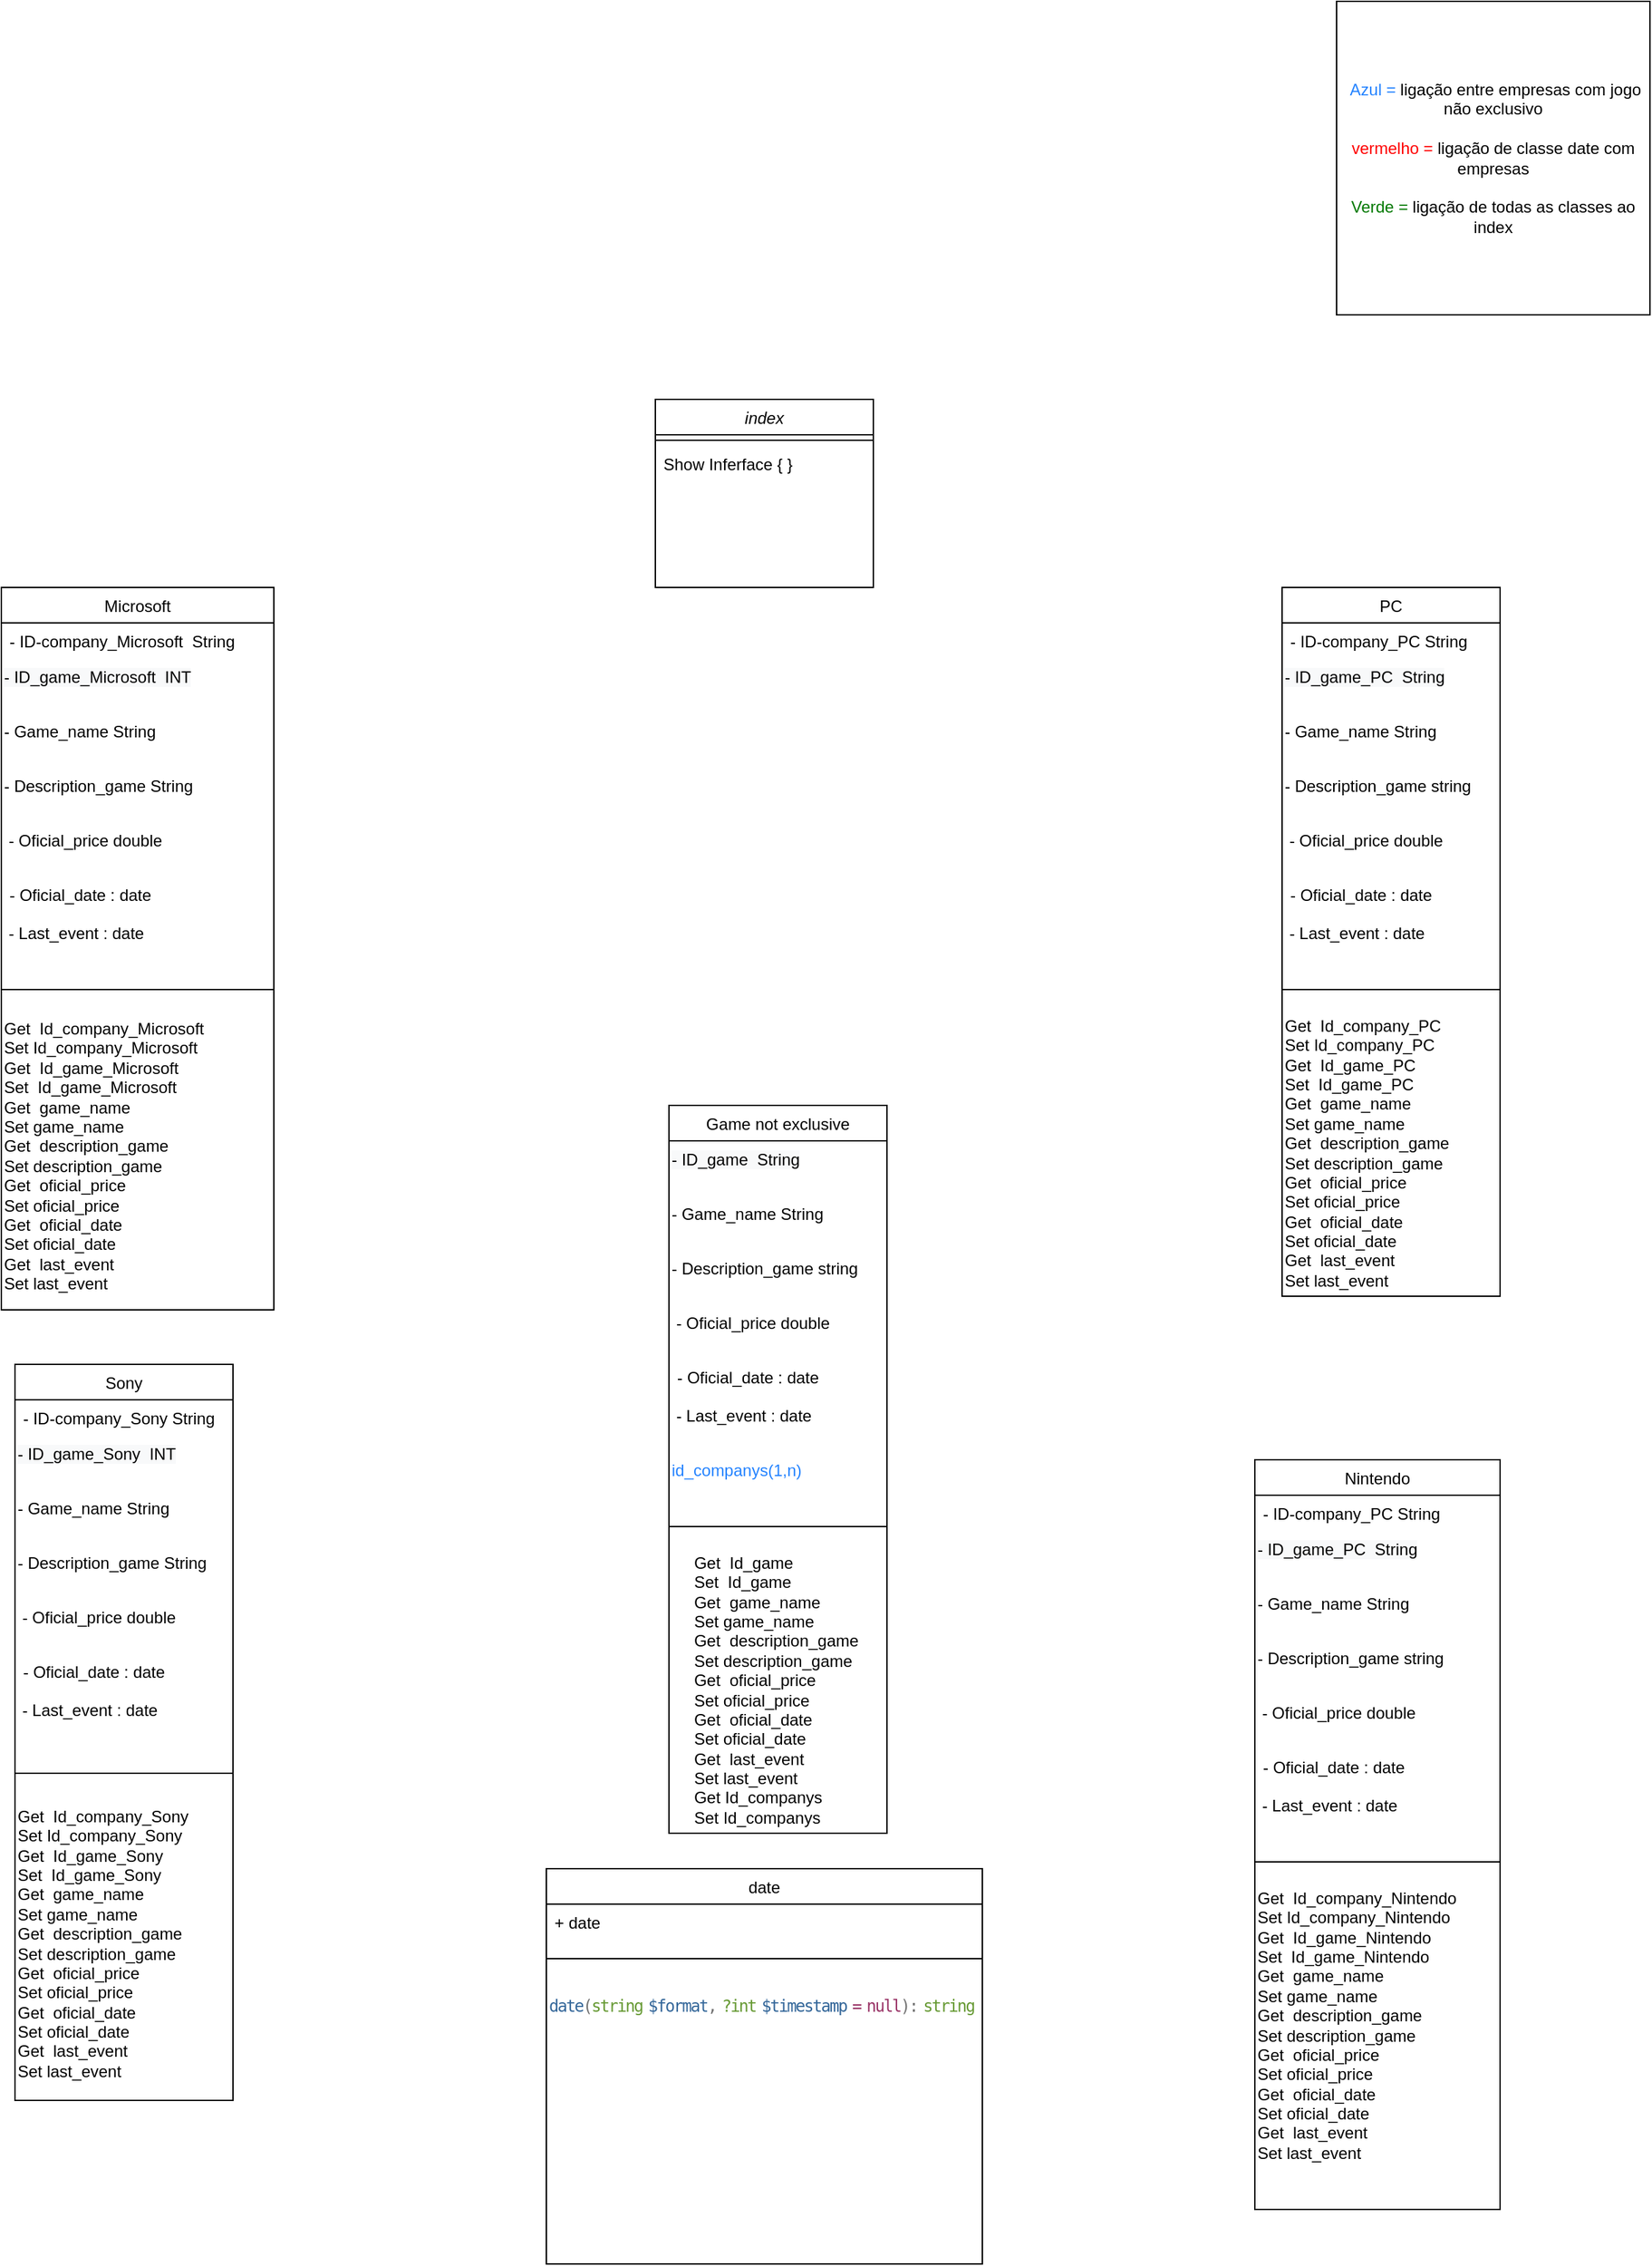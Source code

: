 <mxfile version="20.2.7" type="device"><diagram id="C5RBs43oDa-KdzZeNtuy" name="Page-1"><mxGraphModel dx="1673" dy="2103" grid="1" gridSize="10" guides="1" tooltips="1" connect="1" arrows="1" fold="1" page="1" pageScale="1" pageWidth="827" pageHeight="1169" math="0" shadow="0"><root><mxCell id="WIyWlLk6GJQsqaUBKTNV-0"/><mxCell id="WIyWlLk6GJQsqaUBKTNV-1" parent="WIyWlLk6GJQsqaUBKTNV-0"/><mxCell id="zkfFHV4jXpPFQw0GAbJ--0" value="index" style="swimlane;fontStyle=2;align=center;verticalAlign=top;childLayout=stackLayout;horizontal=1;startSize=26;horizontalStack=0;resizeParent=1;resizeLast=0;collapsible=1;marginBottom=0;rounded=0;shadow=0;strokeWidth=1;" parent="WIyWlLk6GJQsqaUBKTNV-1" vertex="1"><mxGeometry x="860" y="-858" width="160" height="138" as="geometry"><mxRectangle x="230" y="140" width="160" height="26" as="alternateBounds"/></mxGeometry></mxCell><mxCell id="zkfFHV4jXpPFQw0GAbJ--4" value="" style="line;html=1;strokeWidth=1;align=left;verticalAlign=middle;spacingTop=-1;spacingLeft=3;spacingRight=3;rotatable=0;labelPosition=right;points=[];portConstraint=eastwest;" parent="zkfFHV4jXpPFQw0GAbJ--0" vertex="1"><mxGeometry y="26" width="160" height="8" as="geometry"/></mxCell><mxCell id="zkfFHV4jXpPFQw0GAbJ--5" value="Show Inferface { }" style="text;align=left;verticalAlign=top;spacingLeft=4;spacingRight=4;overflow=hidden;rotatable=0;points=[[0,0.5],[1,0.5]];portConstraint=eastwest;" parent="zkfFHV4jXpPFQw0GAbJ--0" vertex="1"><mxGeometry y="34" width="160" height="26" as="geometry"/></mxCell><mxCell id="zkfFHV4jXpPFQw0GAbJ--6" value="Microsoft&#10;" style="swimlane;fontStyle=0;align=center;verticalAlign=top;childLayout=stackLayout;horizontal=1;startSize=26;horizontalStack=0;resizeParent=1;resizeLast=0;collapsible=1;marginBottom=0;rounded=0;shadow=0;strokeWidth=1;" parent="WIyWlLk6GJQsqaUBKTNV-1" vertex="1"><mxGeometry x="380" y="-720" width="200" height="530" as="geometry"><mxRectangle x="40" y="360" width="160" height="26" as="alternateBounds"/></mxGeometry></mxCell><mxCell id="zkfFHV4jXpPFQw0GAbJ--7" value="- ID-company_Microsoft  String" style="text;align=left;verticalAlign=top;spacingLeft=4;spacingRight=4;overflow=hidden;rotatable=0;points=[[0,0.5],[1,0.5]];portConstraint=eastwest;fontColor=#000000;" parent="zkfFHV4jXpPFQw0GAbJ--6" vertex="1"><mxGeometry y="26" width="200" height="26" as="geometry"/></mxCell><mxCell id="mYd6lBIoJjma-zOiciX0-0" value="&lt;span style=&quot;color: rgb(0, 0, 0); font-family: Helvetica; font-size: 12px; font-style: normal; font-variant-ligatures: normal; font-variant-caps: normal; font-weight: 400; letter-spacing: normal; orphans: 2; text-align: left; text-indent: 0px; text-transform: none; widows: 2; word-spacing: 0px; -webkit-text-stroke-width: 0px; background-color: rgb(248, 249, 250); text-decoration-thickness: initial; text-decoration-style: initial; text-decoration-color: initial; float: none; display: inline !important;&quot;&gt;- ID_game_Microsoft&amp;nbsp; INT&lt;/span&gt;" style="text;whiteSpace=wrap;html=1;fontColor=#000000;" parent="zkfFHV4jXpPFQw0GAbJ--6" vertex="1"><mxGeometry y="52" width="200" height="40" as="geometry"/></mxCell><mxCell id="mYd6lBIoJjma-zOiciX0-1" value="- Game_name String" style="text;whiteSpace=wrap;html=1;fontColor=#000000;" parent="zkfFHV4jXpPFQw0GAbJ--6" vertex="1"><mxGeometry y="92" width="200" height="40" as="geometry"/></mxCell><mxCell id="mYd6lBIoJjma-zOiciX0-2" value="- Description_game String" style="text;whiteSpace=wrap;html=1;fontColor=#000000;" parent="zkfFHV4jXpPFQw0GAbJ--6" vertex="1"><mxGeometry y="132" width="200" height="40" as="geometry"/></mxCell><mxCell id="mYd6lBIoJjma-zOiciX0-3" value="&amp;nbsp;- Oficial_price double" style="text;whiteSpace=wrap;html=1;fontColor=#000000;" parent="zkfFHV4jXpPFQw0GAbJ--6" vertex="1"><mxGeometry y="172" width="200" height="40" as="geometry"/></mxCell><mxCell id="qZKDS2YTZpVm7oDBLpfX-6" value="- Oficial_date : date" style="text;align=left;verticalAlign=top;spacingLeft=4;spacingRight=4;overflow=hidden;rotatable=0;points=[[0,0.5],[1,0.5]];portConstraint=eastwest;rounded=0;shadow=0;html=0;" vertex="1" parent="zkfFHV4jXpPFQw0GAbJ--6"><mxGeometry y="212" width="200" height="28" as="geometry"/></mxCell><mxCell id="qZKDS2YTZpVm7oDBLpfX-7" value="&amp;nbsp;- Last_event : date" style="text;whiteSpace=wrap;html=1;fontColor=#000000;" vertex="1" parent="zkfFHV4jXpPFQw0GAbJ--6"><mxGeometry y="240" width="200" height="40" as="geometry"/></mxCell><mxCell id="zkfFHV4jXpPFQw0GAbJ--9" value="&lt;br&gt;&lt;br&gt;" style="line;html=1;strokeWidth=1;align=left;verticalAlign=middle;spacingTop=-1;spacingLeft=3;spacingRight=3;rotatable=0;labelPosition=right;points=[];portConstraint=eastwest;" parent="zkfFHV4jXpPFQw0GAbJ--6" vertex="1"><mxGeometry y="280" width="200" height="30" as="geometry"/></mxCell><mxCell id="qZKDS2YTZpVm7oDBLpfX-44" value="Get&amp;nbsp; Id_company_Microsoft&amp;nbsp;&lt;br&gt;Set Id_company_Microsoft&lt;br&gt;Get&amp;nbsp; Id_game_Microsoft&amp;nbsp;&lt;br&gt;Set&amp;nbsp; Id_game_Microsoft&lt;br&gt;Get&amp;nbsp; game_name&amp;nbsp;&lt;br&gt;Set game_name&lt;br&gt;Get&amp;nbsp; description_game&amp;nbsp;&lt;br&gt;Set description_game&lt;br&gt;Get&amp;nbsp; oficial_price&lt;br&gt;Set oficial_price&lt;br&gt;Get&amp;nbsp; oficial_date&lt;br&gt;Set oficial_date&lt;br&gt;Get&amp;nbsp; last_event&amp;nbsp;&lt;br&gt;Set last_event&amp;nbsp;&amp;nbsp;" style="text;whiteSpace=wrap;html=1;fontColor=#000000;" vertex="1" parent="zkfFHV4jXpPFQw0GAbJ--6"><mxGeometry y="310" width="200" height="220" as="geometry"/></mxCell><mxCell id="mYd6lBIoJjma-zOiciX0-5" value="Sony" style="swimlane;fontStyle=0;align=center;verticalAlign=top;childLayout=stackLayout;horizontal=1;startSize=26;horizontalStack=0;resizeParent=1;resizeLast=0;collapsible=1;marginBottom=0;rounded=0;shadow=0;strokeWidth=1;whiteSpace=wrap;" parent="WIyWlLk6GJQsqaUBKTNV-1" vertex="1"><mxGeometry x="390" y="-150" width="160" height="540" as="geometry"><mxRectangle x="40" y="360" width="160" height="26" as="alternateBounds"/></mxGeometry></mxCell><mxCell id="mYd6lBIoJjma-zOiciX0-6" value="- ID-company_Sony String" style="text;align=left;verticalAlign=top;spacingLeft=4;spacingRight=4;overflow=hidden;rotatable=0;points=[[0,0.5],[1,0.5]];portConstraint=eastwest;fontColor=#000000;" parent="mYd6lBIoJjma-zOiciX0-5" vertex="1"><mxGeometry y="26" width="160" height="26" as="geometry"/></mxCell><mxCell id="mYd6lBIoJjma-zOiciX0-7" value="&lt;span style=&quot;color: rgb(0, 0, 0); font-family: Helvetica; font-size: 12px; font-style: normal; font-variant-ligatures: normal; font-variant-caps: normal; font-weight: 400; letter-spacing: normal; orphans: 2; text-align: left; text-indent: 0px; text-transform: none; widows: 2; word-spacing: 0px; -webkit-text-stroke-width: 0px; background-color: rgb(248, 249, 250); text-decoration-thickness: initial; text-decoration-style: initial; text-decoration-color: initial; float: none; display: inline !important;&quot;&gt;- ID_game_Sony&amp;nbsp; INT&lt;/span&gt;" style="text;whiteSpace=wrap;html=1;fontColor=#000000;" parent="mYd6lBIoJjma-zOiciX0-5" vertex="1"><mxGeometry y="52" width="160" height="40" as="geometry"/></mxCell><mxCell id="mYd6lBIoJjma-zOiciX0-8" value="- Game_name String" style="text;whiteSpace=wrap;html=1;fontColor=#000000;" parent="mYd6lBIoJjma-zOiciX0-5" vertex="1"><mxGeometry y="92" width="160" height="40" as="geometry"/></mxCell><mxCell id="mYd6lBIoJjma-zOiciX0-9" value="- Description_game String" style="text;whiteSpace=wrap;html=1;fontColor=#000000;" parent="mYd6lBIoJjma-zOiciX0-5" vertex="1"><mxGeometry y="132" width="160" height="40" as="geometry"/></mxCell><mxCell id="mYd6lBIoJjma-zOiciX0-10" value="&amp;nbsp;- Oficial_price double" style="text;whiteSpace=wrap;html=1;fontColor=#000000;" parent="mYd6lBIoJjma-zOiciX0-5" vertex="1"><mxGeometry y="172" width="160" height="40" as="geometry"/></mxCell><mxCell id="mYd6lBIoJjma-zOiciX0-11" value="- Oficial_date : date" style="text;align=left;verticalAlign=top;spacingLeft=4;spacingRight=4;overflow=hidden;rotatable=0;points=[[0,0.5],[1,0.5]];portConstraint=eastwest;rounded=0;shadow=0;html=0;" parent="mYd6lBIoJjma-zOiciX0-5" vertex="1"><mxGeometry y="212" width="160" height="28" as="geometry"/></mxCell><mxCell id="mYd6lBIoJjma-zOiciX0-12" value="&amp;nbsp;- Last_event : date" style="text;whiteSpace=wrap;html=1;fontColor=#000000;" parent="mYd6lBIoJjma-zOiciX0-5" vertex="1"><mxGeometry y="240" width="160" height="40" as="geometry"/></mxCell><mxCell id="mYd6lBIoJjma-zOiciX0-13" value="" style="line;html=1;strokeWidth=1;align=left;verticalAlign=middle;spacingTop=-1;spacingLeft=3;spacingRight=3;rotatable=0;labelPosition=right;points=[];portConstraint=eastwest;" parent="mYd6lBIoJjma-zOiciX0-5" vertex="1"><mxGeometry y="280" width="160" height="40" as="geometry"/></mxCell><mxCell id="qZKDS2YTZpVm7oDBLpfX-45" value="&lt;span style=&quot;color: rgb(0, 0, 0);&quot;&gt;Get&amp;nbsp; Id_company_Sony&amp;nbsp;&lt;/span&gt;&lt;br style=&quot;color: rgb(0, 0, 0);&quot;&gt;&lt;span style=&quot;color: rgb(0, 0, 0);&quot;&gt;Set Id_company_Sony&lt;/span&gt;&lt;br style=&quot;color: rgb(0, 0, 0);&quot;&gt;&lt;span style=&quot;color: rgb(0, 0, 0);&quot;&gt;Get&amp;nbsp; Id_game_Sony&amp;nbsp;&lt;/span&gt;&lt;br style=&quot;color: rgb(0, 0, 0);&quot;&gt;&lt;span style=&quot;color: rgb(0, 0, 0);&quot;&gt;Set&amp;nbsp; Id_game_Sony&lt;/span&gt;&lt;br style=&quot;color: rgb(0, 0, 0);&quot;&gt;&lt;span style=&quot;color: rgb(0, 0, 0);&quot;&gt;Get&amp;nbsp; game_name&amp;nbsp;&lt;/span&gt;&lt;br style=&quot;color: rgb(0, 0, 0);&quot;&gt;&lt;span style=&quot;color: rgb(0, 0, 0);&quot;&gt;Set game_name&lt;/span&gt;&lt;br style=&quot;color: rgb(0, 0, 0);&quot;&gt;&lt;span style=&quot;color: rgb(0, 0, 0);&quot;&gt;Get&amp;nbsp; description_game&amp;nbsp;&lt;/span&gt;&lt;br style=&quot;color: rgb(0, 0, 0);&quot;&gt;&lt;span style=&quot;color: rgb(0, 0, 0);&quot;&gt;Set description_game&lt;/span&gt;&lt;br style=&quot;color: rgb(0, 0, 0);&quot;&gt;&lt;span style=&quot;color: rgb(0, 0, 0);&quot;&gt;Get&amp;nbsp; oficial_price&lt;/span&gt;&lt;br style=&quot;color: rgb(0, 0, 0);&quot;&gt;&lt;span style=&quot;color: rgb(0, 0, 0);&quot;&gt;Set oficial_price&lt;/span&gt;&lt;br style=&quot;color: rgb(0, 0, 0);&quot;&gt;&lt;span style=&quot;color: rgb(0, 0, 0);&quot;&gt;Get&amp;nbsp; oficial_date&lt;/span&gt;&lt;br style=&quot;color: rgb(0, 0, 0);&quot;&gt;&lt;span style=&quot;color: rgb(0, 0, 0);&quot;&gt;Set oficial_date&lt;/span&gt;&lt;br style=&quot;color: rgb(0, 0, 0);&quot;&gt;&lt;span style=&quot;color: rgb(0, 0, 0);&quot;&gt;Get&amp;nbsp; last_event&amp;nbsp;&lt;/span&gt;&lt;br style=&quot;color: rgb(0, 0, 0);&quot;&gt;&lt;span style=&quot;color: rgb(0, 0, 0);&quot;&gt;Set last_event&amp;nbsp;&lt;/span&gt;&lt;span style=&quot;color: rgb(0, 0, 0);&quot;&gt;&amp;nbsp;&lt;/span&gt;" style="text;html=1;align=left;verticalAlign=middle;resizable=0;points=[];autosize=1;strokeColor=none;fillColor=none;fontSize=12;fontColor=#007800;" vertex="1" parent="mYd6lBIoJjma-zOiciX0-5"><mxGeometry y="320" width="160" height="210" as="geometry"/></mxCell><mxCell id="mYd6lBIoJjma-zOiciX0-14" value="PC&#10;" style="swimlane;fontStyle=0;align=center;verticalAlign=top;childLayout=stackLayout;horizontal=1;startSize=26;horizontalStack=0;resizeParent=1;resizeLast=0;collapsible=1;marginBottom=0;rounded=0;shadow=0;strokeWidth=1;" parent="WIyWlLk6GJQsqaUBKTNV-1" vertex="1"><mxGeometry x="1320" y="-720" width="160" height="520" as="geometry"><mxRectangle x="40" y="360" width="160" height="26" as="alternateBounds"/></mxGeometry></mxCell><mxCell id="mYd6lBIoJjma-zOiciX0-15" value="- ID-company_PC String" style="text;align=left;verticalAlign=top;spacingLeft=4;spacingRight=4;overflow=hidden;rotatable=0;points=[[0,0.5],[1,0.5]];portConstraint=eastwest;fontColor=#000000;" parent="mYd6lBIoJjma-zOiciX0-14" vertex="1"><mxGeometry y="26" width="160" height="26" as="geometry"/></mxCell><mxCell id="mYd6lBIoJjma-zOiciX0-16" value="&lt;span style=&quot;color: rgb(0, 0, 0); font-family: Helvetica; font-size: 12px; font-style: normal; font-variant-ligatures: normal; font-variant-caps: normal; font-weight: 400; letter-spacing: normal; orphans: 2; text-align: left; text-indent: 0px; text-transform: none; widows: 2; word-spacing: 0px; -webkit-text-stroke-width: 0px; background-color: rgb(248, 249, 250); text-decoration-thickness: initial; text-decoration-style: initial; text-decoration-color: initial; float: none; display: inline !important;&quot;&gt;- ID_game_PC&amp;nbsp; String&lt;/span&gt;" style="text;whiteSpace=wrap;html=1;fontColor=#000000;" parent="mYd6lBIoJjma-zOiciX0-14" vertex="1"><mxGeometry y="52" width="160" height="40" as="geometry"/></mxCell><mxCell id="mYd6lBIoJjma-zOiciX0-17" value="- Game_name String" style="text;whiteSpace=wrap;html=1;fontColor=#000000;" parent="mYd6lBIoJjma-zOiciX0-14" vertex="1"><mxGeometry y="92" width="160" height="40" as="geometry"/></mxCell><mxCell id="mYd6lBIoJjma-zOiciX0-18" value="- Description_game string" style="text;whiteSpace=wrap;html=1;fontColor=#000000;" parent="mYd6lBIoJjma-zOiciX0-14" vertex="1"><mxGeometry y="132" width="160" height="40" as="geometry"/></mxCell><mxCell id="mYd6lBIoJjma-zOiciX0-19" value="&amp;nbsp;- Oficial_price double" style="text;whiteSpace=wrap;html=1;fontColor=#000000;" parent="mYd6lBIoJjma-zOiciX0-14" vertex="1"><mxGeometry y="172" width="160" height="40" as="geometry"/></mxCell><mxCell id="qZKDS2YTZpVm7oDBLpfX-4" value="- Oficial_date : date" style="text;align=left;verticalAlign=top;spacingLeft=4;spacingRight=4;overflow=hidden;rotatable=0;points=[[0,0.5],[1,0.5]];portConstraint=eastwest;rounded=0;shadow=0;html=0;" vertex="1" parent="mYd6lBIoJjma-zOiciX0-14"><mxGeometry y="212" width="160" height="28" as="geometry"/></mxCell><mxCell id="qZKDS2YTZpVm7oDBLpfX-5" value="&amp;nbsp;- Last_event : date" style="text;whiteSpace=wrap;html=1;fontColor=#000000;" vertex="1" parent="mYd6lBIoJjma-zOiciX0-14"><mxGeometry y="240" width="160" height="40" as="geometry"/></mxCell><mxCell id="mYd6lBIoJjma-zOiciX0-22" value="" style="line;html=1;strokeWidth=1;align=left;verticalAlign=middle;spacingTop=-1;spacingLeft=3;spacingRight=3;rotatable=0;labelPosition=right;points=[];portConstraint=eastwest;" parent="mYd6lBIoJjma-zOiciX0-14" vertex="1"><mxGeometry y="280" width="160" height="30" as="geometry"/></mxCell><mxCell id="qZKDS2YTZpVm7oDBLpfX-49" value="&lt;span style=&quot;color: rgb(0, 0, 0);&quot;&gt;Get&amp;nbsp; Id_company_PC&amp;nbsp;&lt;/span&gt;&lt;br style=&quot;color: rgb(0, 0, 0);&quot;&gt;&lt;span style=&quot;color: rgb(0, 0, 0);&quot;&gt;Set Id_company_PC&lt;/span&gt;&lt;br style=&quot;color: rgb(0, 0, 0);&quot;&gt;&lt;span style=&quot;color: rgb(0, 0, 0);&quot;&gt;Get&amp;nbsp; Id_game_PC&amp;nbsp;&lt;/span&gt;&lt;br style=&quot;color: rgb(0, 0, 0);&quot;&gt;&lt;span style=&quot;color: rgb(0, 0, 0);&quot;&gt;Set&amp;nbsp; Id_game_PC&lt;/span&gt;&lt;br style=&quot;color: rgb(0, 0, 0);&quot;&gt;&lt;span style=&quot;color: rgb(0, 0, 0);&quot;&gt;Get&amp;nbsp; game_name&amp;nbsp;&lt;/span&gt;&lt;br style=&quot;color: rgb(0, 0, 0);&quot;&gt;&lt;span style=&quot;color: rgb(0, 0, 0);&quot;&gt;Set game_name&lt;/span&gt;&lt;br style=&quot;color: rgb(0, 0, 0);&quot;&gt;&lt;span style=&quot;color: rgb(0, 0, 0);&quot;&gt;Get&amp;nbsp; description_game&amp;nbsp;&lt;/span&gt;&lt;br style=&quot;color: rgb(0, 0, 0);&quot;&gt;&lt;span style=&quot;color: rgb(0, 0, 0);&quot;&gt;Set description_game&lt;/span&gt;&lt;br style=&quot;color: rgb(0, 0, 0);&quot;&gt;&lt;span style=&quot;color: rgb(0, 0, 0);&quot;&gt;Get&amp;nbsp; oficial_price&lt;/span&gt;&lt;br style=&quot;color: rgb(0, 0, 0);&quot;&gt;&lt;span style=&quot;color: rgb(0, 0, 0);&quot;&gt;Set oficial_price&lt;/span&gt;&lt;br style=&quot;color: rgb(0, 0, 0);&quot;&gt;&lt;span style=&quot;color: rgb(0, 0, 0);&quot;&gt;Get&amp;nbsp; oficial_date&lt;/span&gt;&lt;br style=&quot;color: rgb(0, 0, 0);&quot;&gt;&lt;span style=&quot;color: rgb(0, 0, 0);&quot;&gt;Set oficial_date&lt;/span&gt;&lt;br style=&quot;color: rgb(0, 0, 0);&quot;&gt;&lt;span style=&quot;color: rgb(0, 0, 0);&quot;&gt;Get&amp;nbsp; last_event&amp;nbsp;&lt;/span&gt;&lt;br style=&quot;color: rgb(0, 0, 0);&quot;&gt;&lt;span style=&quot;color: rgb(0, 0, 0);&quot;&gt;Set last_event&amp;nbsp;&lt;/span&gt;&lt;span style=&quot;color: rgb(0, 0, 0);&quot;&gt;&amp;nbsp;&lt;/span&gt;" style="text;html=1;align=left;verticalAlign=middle;resizable=0;points=[];autosize=1;strokeColor=none;fillColor=none;fontSize=12;fontColor=#007800;" vertex="1" parent="mYd6lBIoJjma-zOiciX0-14"><mxGeometry y="310" width="160" height="210" as="geometry"/></mxCell><mxCell id="2jbwyxy5L1KqCvYP_65w-9" value="date" style="swimlane;fontStyle=0;align=center;verticalAlign=top;childLayout=stackLayout;horizontal=1;startSize=26;horizontalStack=0;resizeParent=1;resizeLast=0;collapsible=1;marginBottom=0;rounded=0;shadow=0;strokeWidth=1;" parent="WIyWlLk6GJQsqaUBKTNV-1" vertex="1"><mxGeometry x="780" y="220" width="320" height="290" as="geometry"><mxRectangle x="40" y="360" width="160" height="26" as="alternateBounds"/></mxGeometry></mxCell><mxCell id="qZKDS2YTZpVm7oDBLpfX-1" value="+ date" style="text;align=left;verticalAlign=top;spacingLeft=4;spacingRight=4;overflow=hidden;rotatable=0;points=[[0,0.5],[1,0.5]];portConstraint=eastwest;fontColor=#000000;" vertex="1" parent="2jbwyxy5L1KqCvYP_65w-9"><mxGeometry y="26" width="320" height="26" as="geometry"/></mxCell><mxCell id="2jbwyxy5L1KqCvYP_65w-17" value="" style="line;html=1;strokeWidth=1;align=left;verticalAlign=middle;spacingTop=-1;spacingLeft=3;spacingRight=3;rotatable=0;labelPosition=right;points=[];portConstraint=eastwest;" parent="2jbwyxy5L1KqCvYP_65w-9" vertex="1"><mxGeometry y="52" width="320" height="28" as="geometry"/></mxCell><mxCell id="qZKDS2YTZpVm7oDBLpfX-2" value="&lt;font style=&quot;font-size: 12px;&quot;&gt;&lt;span style=&quot;color: rgb(115, 115, 115); font-family: &amp;quot;Fira Mono&amp;quot;, &amp;quot;Source Code Pro&amp;quot;, monospace; letter-spacing: -1px; word-spacing: -2px;&quot; class=&quot;methodname&quot;&gt;&lt;span style=&quot;text-rendering: optimizelegibility; color: rgb(51, 102, 153);&quot;&gt;date&lt;/span&gt;&lt;/span&gt;&lt;span style=&quot;color: rgb(115, 115, 115); font-family: &amp;quot;Fira Mono&amp;quot;, &amp;quot;Source Code Pro&amp;quot;, monospace; letter-spacing: -1px; word-spacing: -2px; background-color: rgb(255, 255, 255);&quot;&gt;(&lt;/span&gt;&lt;span style=&quot;color: rgb(115, 115, 115); font-family: &amp;quot;Fira Mono&amp;quot;, &amp;quot;Source Code Pro&amp;quot;, monospace; letter-spacing: -1px; word-spacing: -2px;&quot; class=&quot;methodparam&quot;&gt;&lt;span style=&quot;color: rgb(102, 153, 51);&quot; class=&quot;type&quot;&gt;string&lt;/span&gt;&amp;nbsp;&lt;code style=&quot;font-variant-numeric: normal; font-variant-east-asian: normal; font-stretch: normal; line-height: 1.5rem; font-family: &amp;quot;Fira Mono&amp;quot;, &amp;quot;Source Code Pro&amp;quot;, monospace; overflow-wrap: break-word; color: rgb(51, 102, 153); cursor: pointer; letter-spacing: -0.062rem; word-spacing: -0.125rem; margin: 0px;&quot; class=&quot;parameter&quot;&gt;$format&lt;/code&gt;&lt;/span&gt;&lt;span style=&quot;color: rgb(115, 115, 115); font-family: &amp;quot;Fira Mono&amp;quot;, &amp;quot;Source Code Pro&amp;quot;, monospace; letter-spacing: -1px; word-spacing: -2px; background-color: rgb(255, 255, 255);&quot;&gt;,&amp;nbsp;&lt;/span&gt;&lt;span style=&quot;color: rgb(115, 115, 115); font-family: &amp;quot;Fira Mono&amp;quot;, &amp;quot;Source Code Pro&amp;quot;, monospace; letter-spacing: -1px; word-spacing: -2px;&quot; class=&quot;methodparam&quot;&gt;&lt;span style=&quot;color: rgb(102, 153, 51);&quot; class=&quot;type&quot;&gt;?&lt;/span&gt;&lt;span style=&quot;color: rgb(102, 153, 51);&quot; class=&quot;type&quot;&gt;&lt;span class=&quot;type&quot;&gt;int&lt;/span&gt;&lt;span class=&quot;type&quot;&gt;&lt;/span&gt;&lt;/span&gt;&amp;nbsp;&lt;code style=&quot;font-variant-numeric: normal; font-variant-east-asian: normal; font-stretch: normal; line-height: 1.5rem; font-family: &amp;quot;Fira Mono&amp;quot;, &amp;quot;Source Code Pro&amp;quot;, monospace; overflow-wrap: break-word; color: rgb(51, 102, 153); cursor: pointer; letter-spacing: -0.062rem; word-spacing: -0.125rem; margin: 0px;&quot; class=&quot;parameter&quot;&gt;$timestamp&lt;/code&gt;&lt;span style=&quot;color: rgb(153, 51, 102);&quot; class=&quot;initializer&quot;&gt;&amp;nbsp;=&amp;nbsp;&lt;span style=&quot;text-rendering: optimizelegibility; font-weight: bolder;&quot;&gt;&lt;code style=&quot;font-variant-numeric: normal; font-variant-east-asian: normal; font-weight: 400; font-stretch: normal; line-height: 1.5rem; font-family: &amp;quot;Fira Mono&amp;quot;, &amp;quot;Source Code Pro&amp;quot;, monospace; overflow-wrap: break-word; letter-spacing: -0.062rem; word-spacing: -0.125rem; margin: 0px;&quot;&gt;null&lt;/code&gt;&lt;/span&gt;&lt;/span&gt;&lt;/span&gt;&lt;span style=&quot;color: rgb(115, 115, 115); font-family: &amp;quot;Fira Mono&amp;quot;, &amp;quot;Source Code Pro&amp;quot;, monospace; letter-spacing: -1px; word-spacing: -2px; background-color: rgb(255, 255, 255);&quot;&gt;):&amp;nbsp;&lt;/span&gt;&lt;span style=&quot;color: rgb(102, 153, 51); font-family: &amp;quot;Fira Mono&amp;quot;, &amp;quot;Source Code Pro&amp;quot;, monospace; letter-spacing: -1px; word-spacing: -2px;&quot; class=&quot;type&quot;&gt;string&lt;/span&gt;&lt;/font&gt;" style="text;html=1;align=left;verticalAlign=middle;resizable=0;points=[];autosize=1;strokeColor=none;fillColor=none;" vertex="1" parent="2jbwyxy5L1KqCvYP_65w-9"><mxGeometry y="80" width="320" height="40" as="geometry"/></mxCell><mxCell id="qZKDS2YTZpVm7oDBLpfX-10" value="Game not exclusive" style="swimlane;fontStyle=0;align=center;verticalAlign=top;childLayout=stackLayout;horizontal=1;startSize=26;horizontalStack=0;resizeParent=1;resizeLast=0;collapsible=1;marginBottom=0;rounded=0;shadow=0;strokeWidth=1;" vertex="1" parent="WIyWlLk6GJQsqaUBKTNV-1"><mxGeometry x="870" y="-340" width="160" height="534" as="geometry"><mxRectangle x="40" y="360" width="160" height="26" as="alternateBounds"/></mxGeometry></mxCell><mxCell id="qZKDS2YTZpVm7oDBLpfX-12" value="&lt;span style=&quot;color: rgb(0, 0, 0); font-family: Helvetica; font-size: 12px; font-style: normal; font-variant-ligatures: normal; font-variant-caps: normal; font-weight: 400; letter-spacing: normal; orphans: 2; text-align: left; text-indent: 0px; text-transform: none; widows: 2; word-spacing: 0px; -webkit-text-stroke-width: 0px; background-color: rgb(248, 249, 250); text-decoration-thickness: initial; text-decoration-style: initial; text-decoration-color: initial; float: none; display: inline !important;&quot;&gt;- ID_game&amp;nbsp; String&lt;/span&gt;" style="text;whiteSpace=wrap;html=1;fontColor=#000000;" vertex="1" parent="qZKDS2YTZpVm7oDBLpfX-10"><mxGeometry y="26" width="160" height="40" as="geometry"/></mxCell><mxCell id="qZKDS2YTZpVm7oDBLpfX-13" value="- Game_name String" style="text;whiteSpace=wrap;html=1;fontColor=#000000;" vertex="1" parent="qZKDS2YTZpVm7oDBLpfX-10"><mxGeometry y="66" width="160" height="40" as="geometry"/></mxCell><mxCell id="qZKDS2YTZpVm7oDBLpfX-14" value="- Description_game string" style="text;whiteSpace=wrap;html=1;fontColor=#000000;" vertex="1" parent="qZKDS2YTZpVm7oDBLpfX-10"><mxGeometry y="106" width="160" height="40" as="geometry"/></mxCell><mxCell id="qZKDS2YTZpVm7oDBLpfX-15" value="&amp;nbsp;- Oficial_price double" style="text;whiteSpace=wrap;html=1;fontColor=#000000;" vertex="1" parent="qZKDS2YTZpVm7oDBLpfX-10"><mxGeometry y="146" width="160" height="40" as="geometry"/></mxCell><mxCell id="qZKDS2YTZpVm7oDBLpfX-16" value="- Oficial_date : date" style="text;align=left;verticalAlign=top;spacingLeft=4;spacingRight=4;overflow=hidden;rotatable=0;points=[[0,0.5],[1,0.5]];portConstraint=eastwest;rounded=0;shadow=0;html=0;" vertex="1" parent="qZKDS2YTZpVm7oDBLpfX-10"><mxGeometry y="186" width="160" height="28" as="geometry"/></mxCell><mxCell id="qZKDS2YTZpVm7oDBLpfX-17" value="&amp;nbsp;- Last_event : date" style="text;whiteSpace=wrap;html=1;fontColor=#000000;" vertex="1" parent="qZKDS2YTZpVm7oDBLpfX-10"><mxGeometry y="214" width="160" height="40" as="geometry"/></mxCell><mxCell id="qZKDS2YTZpVm7oDBLpfX-40" value="&lt;font color=&quot;#2483ff&quot;&gt;id_companys(1,n)&lt;/font&gt;" style="text;whiteSpace=wrap;html=1;fontColor=#000000;" vertex="1" parent="qZKDS2YTZpVm7oDBLpfX-10"><mxGeometry y="254" width="160" height="40" as="geometry"/></mxCell><mxCell id="qZKDS2YTZpVm7oDBLpfX-18" value="" style="line;html=1;strokeWidth=1;align=left;verticalAlign=middle;spacingTop=-1;spacingLeft=3;spacingRight=3;rotatable=0;labelPosition=right;points=[];portConstraint=eastwest;" vertex="1" parent="qZKDS2YTZpVm7oDBLpfX-10"><mxGeometry y="294" width="160" height="30" as="geometry"/></mxCell><mxCell id="qZKDS2YTZpVm7oDBLpfX-50" value="&lt;div style=&quot;text-align: left;&quot;&gt;&lt;span style=&quot;color: rgb(0, 0, 0); background-color: initial;&quot;&gt;Get&amp;nbsp; Id_game&amp;nbsp;&lt;/span&gt;&lt;/div&gt;&lt;span style=&quot;color: rgb(0, 0, 0);&quot;&gt;&lt;div style=&quot;text-align: left;&quot;&gt;&lt;span style=&quot;background-color: initial;&quot;&gt;Set&amp;nbsp; Id_game&lt;/span&gt;&lt;/div&gt;&lt;/span&gt;&lt;div style=&quot;text-align: left;&quot;&gt;&lt;span style=&quot;color: rgb(0, 0, 0); background-color: initial;&quot;&gt;Get&amp;nbsp; game_name&amp;nbsp;&lt;/span&gt;&lt;/div&gt;&lt;span style=&quot;color: rgb(0, 0, 0);&quot;&gt;&lt;div style=&quot;text-align: left;&quot;&gt;&lt;span style=&quot;background-color: initial;&quot;&gt;Set game_name&lt;/span&gt;&lt;/div&gt;&lt;/span&gt;&lt;span style=&quot;color: rgb(0, 0, 0);&quot;&gt;&lt;div style=&quot;text-align: left;&quot;&gt;&lt;span style=&quot;background-color: initial;&quot;&gt;Get&amp;nbsp; description_game&amp;nbsp;&lt;/span&gt;&lt;/div&gt;&lt;/span&gt;&lt;span style=&quot;color: rgb(0, 0, 0);&quot;&gt;&lt;div style=&quot;text-align: left;&quot;&gt;&lt;span style=&quot;background-color: initial;&quot;&gt;Set description_game&lt;/span&gt;&lt;/div&gt;&lt;/span&gt;&lt;span style=&quot;color: rgb(0, 0, 0);&quot;&gt;&lt;div style=&quot;text-align: left;&quot;&gt;&lt;span style=&quot;background-color: initial;&quot;&gt;Get&amp;nbsp; oficial_price&lt;/span&gt;&lt;/div&gt;&lt;/span&gt;&lt;span style=&quot;color: rgb(0, 0, 0);&quot;&gt;&lt;div style=&quot;text-align: left;&quot;&gt;&lt;span style=&quot;background-color: initial;&quot;&gt;Set oficial_price&lt;/span&gt;&lt;/div&gt;&lt;/span&gt;&lt;span style=&quot;color: rgb(0, 0, 0);&quot;&gt;&lt;div style=&quot;text-align: left;&quot;&gt;&lt;span style=&quot;background-color: initial;&quot;&gt;Get&amp;nbsp; oficial_date&lt;/span&gt;&lt;/div&gt;&lt;/span&gt;&lt;span style=&quot;color: rgb(0, 0, 0);&quot;&gt;&lt;div style=&quot;text-align: left;&quot;&gt;&lt;span style=&quot;background-color: initial;&quot;&gt;Set oficial_date&lt;/span&gt;&lt;/div&gt;&lt;/span&gt;&lt;span style=&quot;color: rgb(0, 0, 0);&quot;&gt;&lt;div style=&quot;text-align: left;&quot;&gt;&lt;span style=&quot;background-color: initial;&quot;&gt;Get&amp;nbsp; last_event&amp;nbsp;&lt;/span&gt;&lt;/div&gt;&lt;/span&gt;&lt;span style=&quot;color: rgb(0, 0, 0);&quot;&gt;&lt;div style=&quot;text-align: left;&quot;&gt;&lt;span style=&quot;background-color: initial;&quot;&gt;Set last_event&amp;nbsp;&lt;/span&gt;&lt;span style=&quot;background-color: initial;&quot;&gt;&amp;nbsp;&lt;/span&gt;&lt;/div&gt;&lt;/span&gt;&lt;span style=&quot;color: rgb(0, 0, 0);&quot;&gt;&lt;div style=&quot;text-align: left;&quot;&gt;&lt;span style=&quot;background-color: initial;&quot;&gt;Get Id_companys&lt;/span&gt;&lt;/div&gt;&lt;/span&gt;&lt;span style=&quot;color: rgb(0, 0, 0);&quot;&gt;&lt;div style=&quot;text-align: left;&quot;&gt;&lt;span style=&quot;background-color: initial;&quot;&gt;Set Id_companys&lt;/span&gt;&lt;/div&gt;&lt;/span&gt;" style="text;html=1;align=center;verticalAlign=middle;resizable=0;points=[];autosize=1;strokeColor=none;fillColor=none;fontSize=12;fontColor=#007800;" vertex="1" parent="qZKDS2YTZpVm7oDBLpfX-10"><mxGeometry y="324" width="160" height="210" as="geometry"/></mxCell><mxCell id="qZKDS2YTZpVm7oDBLpfX-23" value="Nintendo" style="swimlane;fontStyle=0;align=center;verticalAlign=top;childLayout=stackLayout;horizontal=1;startSize=26;horizontalStack=0;resizeParent=1;resizeLast=0;collapsible=1;marginBottom=0;rounded=0;shadow=0;strokeWidth=1;" vertex="1" parent="WIyWlLk6GJQsqaUBKTNV-1"><mxGeometry x="1300" y="-80" width="180" height="550" as="geometry"><mxRectangle x="40" y="360" width="160" height="26" as="alternateBounds"/></mxGeometry></mxCell><mxCell id="qZKDS2YTZpVm7oDBLpfX-24" value="- ID-company_PC String" style="text;align=left;verticalAlign=top;spacingLeft=4;spacingRight=4;overflow=hidden;rotatable=0;points=[[0,0.5],[1,0.5]];portConstraint=eastwest;fontColor=#000000;" vertex="1" parent="qZKDS2YTZpVm7oDBLpfX-23"><mxGeometry y="26" width="180" height="26" as="geometry"/></mxCell><mxCell id="qZKDS2YTZpVm7oDBLpfX-25" value="&lt;span style=&quot;color: rgb(0, 0, 0); font-family: Helvetica; font-size: 12px; font-style: normal; font-variant-ligatures: normal; font-variant-caps: normal; font-weight: 400; letter-spacing: normal; orphans: 2; text-align: left; text-indent: 0px; text-transform: none; widows: 2; word-spacing: 0px; -webkit-text-stroke-width: 0px; background-color: rgb(248, 249, 250); text-decoration-thickness: initial; text-decoration-style: initial; text-decoration-color: initial; float: none; display: inline !important;&quot;&gt;- ID_game_PC&amp;nbsp; String&lt;/span&gt;" style="text;whiteSpace=wrap;html=1;fontColor=#000000;" vertex="1" parent="qZKDS2YTZpVm7oDBLpfX-23"><mxGeometry y="52" width="180" height="40" as="geometry"/></mxCell><mxCell id="qZKDS2YTZpVm7oDBLpfX-26" value="- Game_name String" style="text;whiteSpace=wrap;html=1;fontColor=#000000;" vertex="1" parent="qZKDS2YTZpVm7oDBLpfX-23"><mxGeometry y="92" width="180" height="40" as="geometry"/></mxCell><mxCell id="qZKDS2YTZpVm7oDBLpfX-27" value="- Description_game string" style="text;whiteSpace=wrap;html=1;fontColor=#000000;" vertex="1" parent="qZKDS2YTZpVm7oDBLpfX-23"><mxGeometry y="132" width="180" height="40" as="geometry"/></mxCell><mxCell id="qZKDS2YTZpVm7oDBLpfX-28" value="&amp;nbsp;- Oficial_price double" style="text;whiteSpace=wrap;html=1;fontColor=#000000;" vertex="1" parent="qZKDS2YTZpVm7oDBLpfX-23"><mxGeometry y="172" width="180" height="40" as="geometry"/></mxCell><mxCell id="qZKDS2YTZpVm7oDBLpfX-29" value="- Oficial_date : date" style="text;align=left;verticalAlign=top;spacingLeft=4;spacingRight=4;overflow=hidden;rotatable=0;points=[[0,0.5],[1,0.5]];portConstraint=eastwest;rounded=0;shadow=0;html=0;" vertex="1" parent="qZKDS2YTZpVm7oDBLpfX-23"><mxGeometry y="212" width="180" height="28" as="geometry"/></mxCell><mxCell id="qZKDS2YTZpVm7oDBLpfX-30" value="&amp;nbsp;- Last_event : date" style="text;whiteSpace=wrap;html=1;fontColor=#000000;" vertex="1" parent="qZKDS2YTZpVm7oDBLpfX-23"><mxGeometry y="240" width="180" height="40" as="geometry"/></mxCell><mxCell id="qZKDS2YTZpVm7oDBLpfX-31" value="" style="line;html=1;strokeWidth=1;align=left;verticalAlign=middle;spacingTop=-1;spacingLeft=3;spacingRight=3;rotatable=0;labelPosition=right;points=[];portConstraint=eastwest;" vertex="1" parent="qZKDS2YTZpVm7oDBLpfX-23"><mxGeometry y="280" width="180" height="30" as="geometry"/></mxCell><mxCell id="qZKDS2YTZpVm7oDBLpfX-48" value="&lt;span style=&quot;color: rgb(0, 0, 0);&quot;&gt;Get&amp;nbsp; Id_company_Nintendo&amp;nbsp;&lt;/span&gt;&lt;br style=&quot;color: rgb(0, 0, 0);&quot;&gt;&lt;span style=&quot;color: rgb(0, 0, 0);&quot;&gt;Set Id_company_Nintendo&lt;/span&gt;&lt;br style=&quot;color: rgb(0, 0, 0);&quot;&gt;&lt;span style=&quot;color: rgb(0, 0, 0);&quot;&gt;Get&amp;nbsp; Id_game_Nintendo&lt;/span&gt;&lt;br style=&quot;color: rgb(0, 0, 0);&quot;&gt;&lt;span style=&quot;color: rgb(0, 0, 0);&quot;&gt;Set&amp;nbsp; Id_game_Nintendo&lt;/span&gt;&lt;br style=&quot;color: rgb(0, 0, 0);&quot;&gt;&lt;span style=&quot;color: rgb(0, 0, 0);&quot;&gt;Get&amp;nbsp; game_name&amp;nbsp;&lt;/span&gt;&lt;br style=&quot;color: rgb(0, 0, 0);&quot;&gt;&lt;span style=&quot;color: rgb(0, 0, 0);&quot;&gt;Set game_name&lt;/span&gt;&lt;br style=&quot;color: rgb(0, 0, 0);&quot;&gt;&lt;span style=&quot;color: rgb(0, 0, 0);&quot;&gt;Get&amp;nbsp; description_game&amp;nbsp;&lt;/span&gt;&lt;br style=&quot;color: rgb(0, 0, 0);&quot;&gt;&lt;span style=&quot;color: rgb(0, 0, 0);&quot;&gt;Set description_game&lt;/span&gt;&lt;br style=&quot;color: rgb(0, 0, 0);&quot;&gt;&lt;span style=&quot;color: rgb(0, 0, 0);&quot;&gt;Get&amp;nbsp; oficial_price&lt;/span&gt;&lt;br style=&quot;color: rgb(0, 0, 0);&quot;&gt;&lt;span style=&quot;color: rgb(0, 0, 0);&quot;&gt;Set oficial_price&lt;/span&gt;&lt;br style=&quot;color: rgb(0, 0, 0);&quot;&gt;&lt;span style=&quot;color: rgb(0, 0, 0);&quot;&gt;Get&amp;nbsp; oficial_date&lt;/span&gt;&lt;br style=&quot;color: rgb(0, 0, 0);&quot;&gt;&lt;span style=&quot;color: rgb(0, 0, 0);&quot;&gt;Set oficial_date&lt;/span&gt;&lt;br style=&quot;color: rgb(0, 0, 0);&quot;&gt;&lt;span style=&quot;color: rgb(0, 0, 0);&quot;&gt;Get&amp;nbsp; last_event&amp;nbsp;&lt;/span&gt;&lt;br style=&quot;color: rgb(0, 0, 0);&quot;&gt;&lt;span style=&quot;color: rgb(0, 0, 0);&quot;&gt;Set last_event&amp;nbsp;&lt;/span&gt;&lt;span style=&quot;color: rgb(0, 0, 0);&quot;&gt;&amp;nbsp;&lt;/span&gt;" style="text;html=1;align=left;verticalAlign=middle;resizable=0;points=[];autosize=1;strokeColor=none;fillColor=none;fontSize=12;fontColor=#007800;" vertex="1" parent="qZKDS2YTZpVm7oDBLpfX-23"><mxGeometry y="310" width="180" height="210" as="geometry"/></mxCell><mxCell id="qZKDS2YTZpVm7oDBLpfX-43" value="&lt;span style=&quot;color: rgb(36, 131, 255);&quot;&gt;&amp;nbsp;Azul =&amp;nbsp;&lt;/span&gt;&lt;font color=&quot;#000000&quot;&gt;ligação entre empresas com jogo não exclusivo&lt;/font&gt;&lt;br style=&quot;color: rgb(36, 131, 255);&quot;&gt;&lt;br style=&quot;color: rgb(36, 131, 255);&quot;&gt;&lt;font color=&quot;#ff0000&quot;&gt;vermelho =&lt;/font&gt;&lt;span style=&quot;color: rgb(36, 131, 255);&quot;&gt;&amp;nbsp;&lt;/span&gt;&lt;font color=&quot;#000000&quot;&gt;ligação de classe date com empresas&lt;/font&gt;&lt;br style=&quot;color: rgb(36, 131, 255);&quot;&gt;&lt;br style=&quot;color: rgb(36, 131, 255);&quot;&gt;&lt;font color=&quot;#007800&quot;&gt;Verde =&lt;/font&gt;&lt;font color=&quot;#000000&quot;&gt;&amp;nbsp;ligação de todas as classes ao index&lt;/font&gt;" style="whiteSpace=wrap;html=1;aspect=fixed;fontSize=12;fontColor=#007800;" vertex="1" parent="WIyWlLk6GJQsqaUBKTNV-1"><mxGeometry x="1360" y="-1150" width="230" height="230" as="geometry"/></mxCell></root></mxGraphModel></diagram></mxfile>